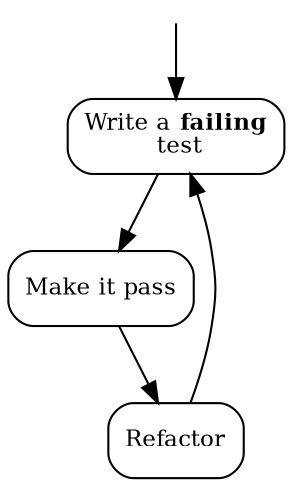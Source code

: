 digraph G {
	graph [fontsize=11 overlap=false splines=true fontname="Ubuntu"];
	node [fontsize=11];
	edge [fontsize=11];
	Red [label=<Write a <B>failing</B><br/> test> shape=Mrecord pos="2,2!"]
	Green [label = "Make it pass" shape=Mrecord pos="4.2,2!"]
	Refactor [label="Refactor" shape=Mrecord pos="3,1!"]
	Begin [ style=invisible label="" pos="0,2!" shape=square width=0.1 height=0.1]
	
 	Begin->Red;
    Red->Green;
    Green->Refactor;
    Refactor->Red;	
    
    
}